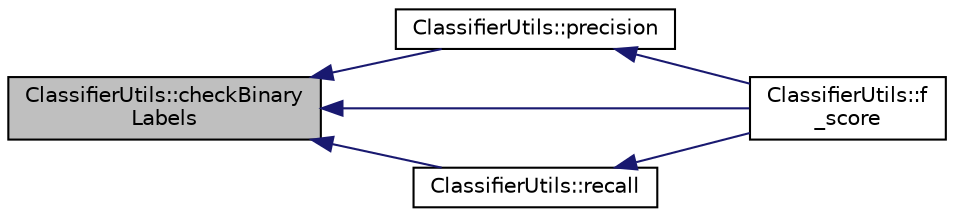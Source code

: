 digraph "ClassifierUtils::checkBinaryLabels"
{
  bgcolor="transparent";
  edge [fontname="Helvetica",fontsize="10",labelfontname="Helvetica",labelfontsize="10"];
  node [fontname="Helvetica",fontsize="10",shape=record];
  rankdir="LR";
  Node7 [label="ClassifierUtils::checkBinary\lLabels",height=0.2,width=0.4,color="black", fillcolor="grey75", style="filled", fontcolor="black"];
  Node7 -> Node8 [dir="back",color="midnightblue",fontsize="10",style="solid",fontname="Helvetica"];
  Node8 [label="ClassifierUtils::precision",height=0.2,width=0.4,color="black",URL="$classClassifierUtils.html#a18942f9191e113a018041a5ab1f306a7"];
  Node8 -> Node9 [dir="back",color="midnightblue",fontsize="10",style="solid",fontname="Helvetica"];
  Node9 [label="ClassifierUtils::f\l_score",height=0.2,width=0.4,color="black",URL="$classClassifierUtils.html#a2eab9f9b399a27a65f7d6ac7dd29210e"];
  Node7 -> Node10 [dir="back",color="midnightblue",fontsize="10",style="solid",fontname="Helvetica"];
  Node10 [label="ClassifierUtils::recall",height=0.2,width=0.4,color="black",URL="$classClassifierUtils.html#a08212d9c1e83aa241ae83a317c3dd2a0"];
  Node10 -> Node9 [dir="back",color="midnightblue",fontsize="10",style="solid",fontname="Helvetica"];
  Node7 -> Node9 [dir="back",color="midnightblue",fontsize="10",style="solid",fontname="Helvetica"];
}
